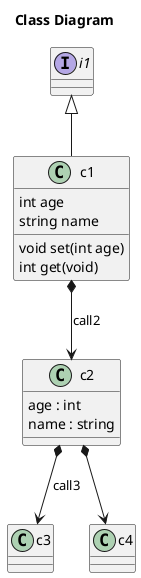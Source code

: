 ' --------------------------------------------------
' Function    : Class_Diagram
' Author      : T. TANAKA
' Description : Class Diagramの基本要素
'                   is-a and has-a
' --------------------------------------------------

@startuml

title Class Diagram

' left to right direction

' --------------------------------------------------
' Category Definition
' --------------------------------------------------
interface i1

class c1{
    int age
    string name

    void set(int age)
    int get(void)

}

class c2{
    age : int
    name : string
}

class c3
class c4

' --------------------------------------------------
' Category Connection
' --------------------------------------------------
i1 <|-- c1
c1 *--> c2 : call2
c2 *--> c3 : call3
c2 *--> c4

@enduml
